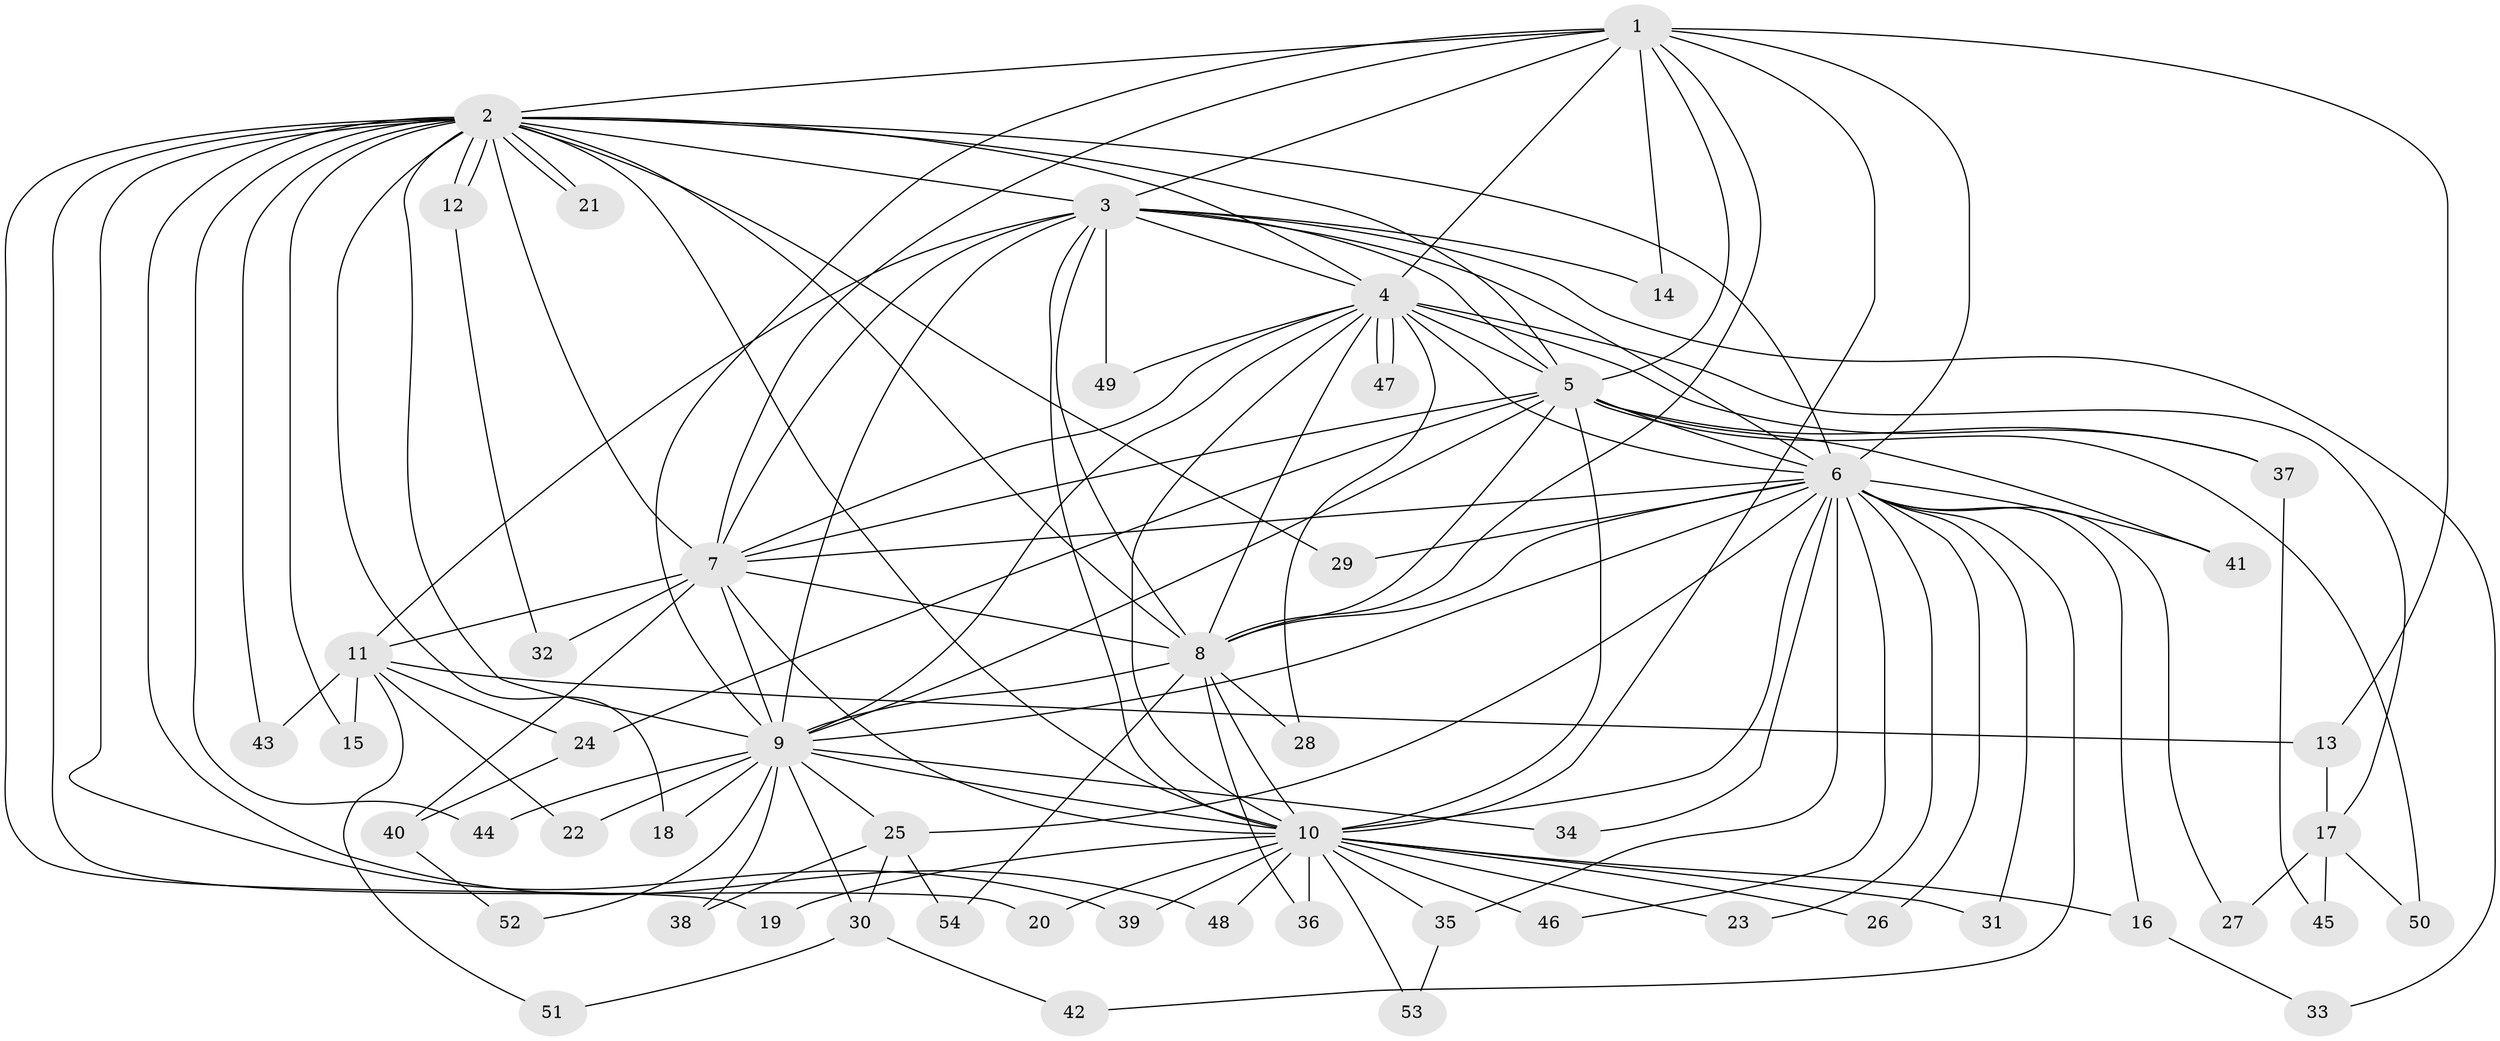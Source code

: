 // coarse degree distribution, {12: 0.045454545454545456, 17: 0.045454545454545456, 15: 0.022727272727272728, 18: 0.022727272727272728, 16: 0.022727272727272728, 7: 0.022727272727272728, 3: 0.11363636363636363, 2: 0.6590909090909091, 5: 0.022727272727272728, 4: 0.022727272727272728}
// Generated by graph-tools (version 1.1) at 2025/41/03/06/25 10:41:34]
// undirected, 54 vertices, 133 edges
graph export_dot {
graph [start="1"]
  node [color=gray90,style=filled];
  1;
  2;
  3;
  4;
  5;
  6;
  7;
  8;
  9;
  10;
  11;
  12;
  13;
  14;
  15;
  16;
  17;
  18;
  19;
  20;
  21;
  22;
  23;
  24;
  25;
  26;
  27;
  28;
  29;
  30;
  31;
  32;
  33;
  34;
  35;
  36;
  37;
  38;
  39;
  40;
  41;
  42;
  43;
  44;
  45;
  46;
  47;
  48;
  49;
  50;
  51;
  52;
  53;
  54;
  1 -- 2;
  1 -- 3;
  1 -- 4;
  1 -- 5;
  1 -- 6;
  1 -- 7;
  1 -- 8;
  1 -- 9;
  1 -- 10;
  1 -- 13;
  1 -- 14;
  2 -- 3;
  2 -- 4;
  2 -- 5;
  2 -- 6;
  2 -- 7;
  2 -- 8;
  2 -- 9;
  2 -- 10;
  2 -- 12;
  2 -- 12;
  2 -- 15;
  2 -- 18;
  2 -- 19;
  2 -- 20;
  2 -- 21;
  2 -- 21;
  2 -- 29;
  2 -- 39;
  2 -- 43;
  2 -- 44;
  2 -- 48;
  3 -- 4;
  3 -- 5;
  3 -- 6;
  3 -- 7;
  3 -- 8;
  3 -- 9;
  3 -- 10;
  3 -- 11;
  3 -- 14;
  3 -- 33;
  3 -- 49;
  4 -- 5;
  4 -- 6;
  4 -- 7;
  4 -- 8;
  4 -- 9;
  4 -- 10;
  4 -- 17;
  4 -- 28;
  4 -- 37;
  4 -- 47;
  4 -- 47;
  4 -- 49;
  5 -- 6;
  5 -- 7;
  5 -- 8;
  5 -- 9;
  5 -- 10;
  5 -- 24;
  5 -- 37;
  5 -- 41;
  5 -- 50;
  6 -- 7;
  6 -- 8;
  6 -- 9;
  6 -- 10;
  6 -- 16;
  6 -- 23;
  6 -- 25;
  6 -- 26;
  6 -- 27;
  6 -- 29;
  6 -- 31;
  6 -- 34;
  6 -- 35;
  6 -- 41;
  6 -- 42;
  6 -- 46;
  7 -- 8;
  7 -- 9;
  7 -- 10;
  7 -- 11;
  7 -- 32;
  7 -- 40;
  8 -- 9;
  8 -- 10;
  8 -- 28;
  8 -- 36;
  8 -- 54;
  9 -- 10;
  9 -- 18;
  9 -- 22;
  9 -- 25;
  9 -- 30;
  9 -- 34;
  9 -- 38;
  9 -- 44;
  9 -- 52;
  10 -- 16;
  10 -- 19;
  10 -- 20;
  10 -- 23;
  10 -- 26;
  10 -- 31;
  10 -- 35;
  10 -- 36;
  10 -- 39;
  10 -- 46;
  10 -- 48;
  10 -- 53;
  11 -- 13;
  11 -- 15;
  11 -- 22;
  11 -- 24;
  11 -- 43;
  11 -- 51;
  12 -- 32;
  13 -- 17;
  16 -- 33;
  17 -- 27;
  17 -- 45;
  17 -- 50;
  24 -- 40;
  25 -- 30;
  25 -- 38;
  25 -- 54;
  30 -- 42;
  30 -- 51;
  35 -- 53;
  37 -- 45;
  40 -- 52;
}
